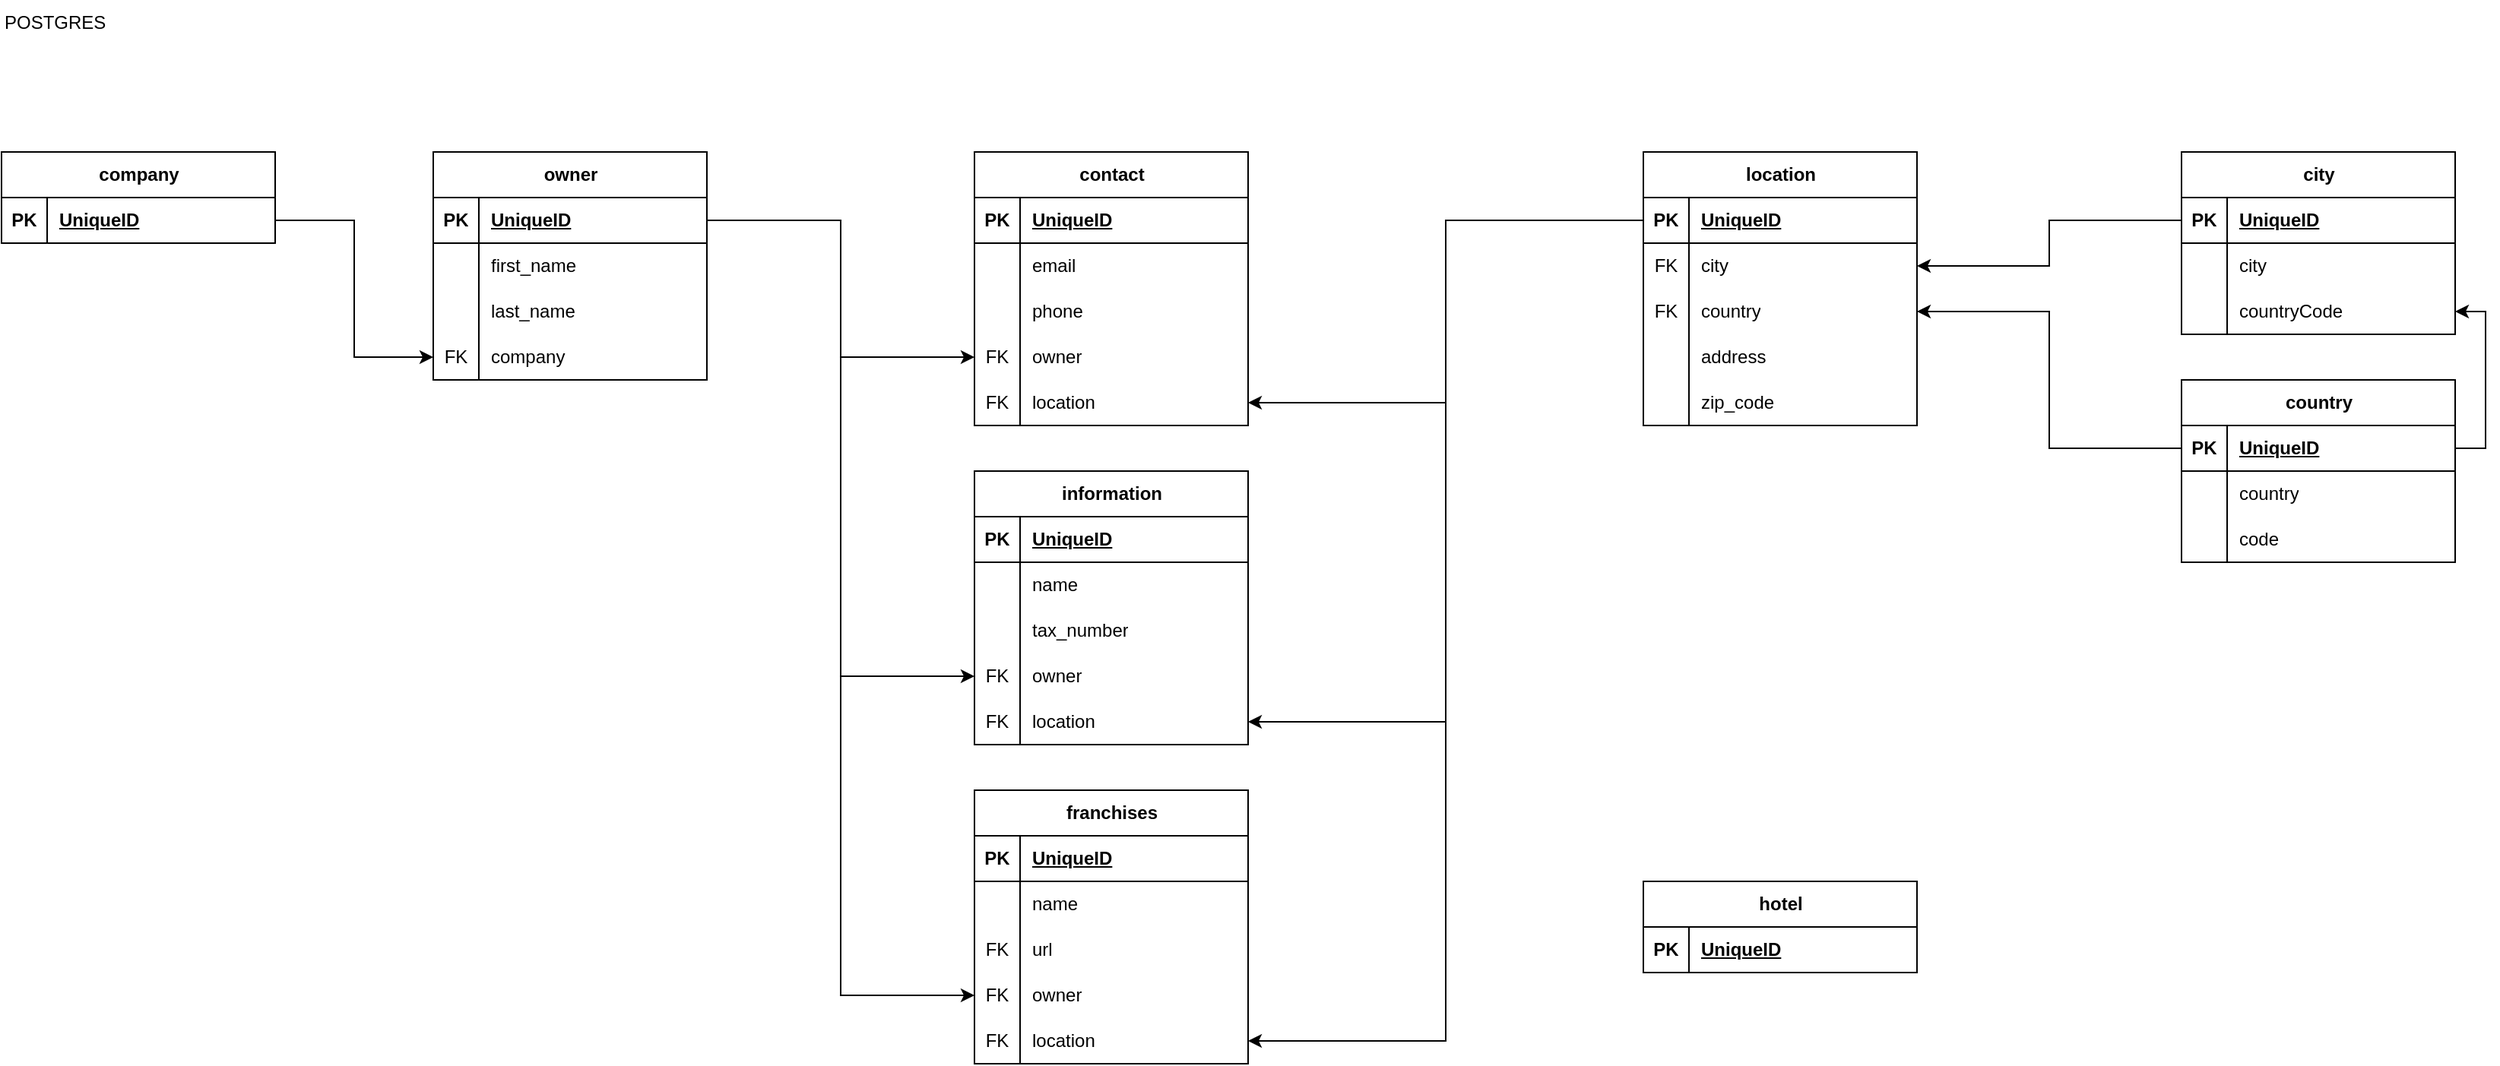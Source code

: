 <mxfile version="23.1.4" type="device">
  <diagram name="Página-1" id="Lu6jiRVJrtc0rcwJWDIR">
    <mxGraphModel dx="1461" dy="2094" grid="1" gridSize="10" guides="1" tooltips="1" connect="1" arrows="1" fold="1" page="1" pageScale="1" pageWidth="827" pageHeight="1169" math="0" shadow="0">
      <root>
        <mxCell id="0" />
        <mxCell id="1" parent="0" />
        <mxCell id="Efpk-ryuuagRvLYs-nq7-1" value="POSTGRES" style="text;html=1;align=left;verticalAlign=middle;resizable=0;points=[];autosize=1;strokeColor=none;fillColor=none;" parent="1" vertex="1">
          <mxGeometry x="40" y="-120" width="90" height="30" as="geometry" />
        </mxCell>
        <mxCell id="Efpk-ryuuagRvLYs-nq7-3" value="company" style="shape=table;startSize=30;container=1;collapsible=1;childLayout=tableLayout;fixedRows=1;rowLines=0;fontStyle=1;align=center;resizeLast=1;html=1;" parent="1" vertex="1">
          <mxGeometry x="40" y="-20" width="180" height="60" as="geometry" />
        </mxCell>
        <mxCell id="Efpk-ryuuagRvLYs-nq7-4" value="" style="shape=tableRow;horizontal=0;startSize=0;swimlaneHead=0;swimlaneBody=0;fillColor=none;collapsible=0;dropTarget=0;points=[[0,0.5],[1,0.5]];portConstraint=eastwest;top=0;left=0;right=0;bottom=1;" parent="Efpk-ryuuagRvLYs-nq7-3" vertex="1">
          <mxGeometry y="30" width="180" height="30" as="geometry" />
        </mxCell>
        <mxCell id="Efpk-ryuuagRvLYs-nq7-5" value="PK" style="shape=partialRectangle;connectable=0;fillColor=none;top=0;left=0;bottom=0;right=0;fontStyle=1;overflow=hidden;whiteSpace=wrap;html=1;" parent="Efpk-ryuuagRvLYs-nq7-4" vertex="1">
          <mxGeometry width="30" height="30" as="geometry">
            <mxRectangle width="30" height="30" as="alternateBounds" />
          </mxGeometry>
        </mxCell>
        <mxCell id="Efpk-ryuuagRvLYs-nq7-6" value="UniqueID" style="shape=partialRectangle;connectable=0;fillColor=none;top=0;left=0;bottom=0;right=0;align=left;spacingLeft=6;fontStyle=5;overflow=hidden;whiteSpace=wrap;html=1;" parent="Efpk-ryuuagRvLYs-nq7-4" vertex="1">
          <mxGeometry x="30" width="150" height="30" as="geometry">
            <mxRectangle width="150" height="30" as="alternateBounds" />
          </mxGeometry>
        </mxCell>
        <mxCell id="Efpk-ryuuagRvLYs-nq7-16" value="owner" style="shape=table;startSize=30;container=1;collapsible=1;childLayout=tableLayout;fixedRows=1;rowLines=0;fontStyle=1;align=center;resizeLast=1;html=1;" parent="1" vertex="1">
          <mxGeometry x="324" y="-20" width="180" height="150" as="geometry" />
        </mxCell>
        <mxCell id="Efpk-ryuuagRvLYs-nq7-17" value="" style="shape=tableRow;horizontal=0;startSize=0;swimlaneHead=0;swimlaneBody=0;fillColor=none;collapsible=0;dropTarget=0;points=[[0,0.5],[1,0.5]];portConstraint=eastwest;top=0;left=0;right=0;bottom=1;" parent="Efpk-ryuuagRvLYs-nq7-16" vertex="1">
          <mxGeometry y="30" width="180" height="30" as="geometry" />
        </mxCell>
        <mxCell id="Efpk-ryuuagRvLYs-nq7-18" value="PK" style="shape=partialRectangle;connectable=0;fillColor=none;top=0;left=0;bottom=0;right=0;fontStyle=1;overflow=hidden;whiteSpace=wrap;html=1;" parent="Efpk-ryuuagRvLYs-nq7-17" vertex="1">
          <mxGeometry width="30" height="30" as="geometry">
            <mxRectangle width="30" height="30" as="alternateBounds" />
          </mxGeometry>
        </mxCell>
        <mxCell id="Efpk-ryuuagRvLYs-nq7-19" value="UniqueID" style="shape=partialRectangle;connectable=0;fillColor=none;top=0;left=0;bottom=0;right=0;align=left;spacingLeft=6;fontStyle=5;overflow=hidden;whiteSpace=wrap;html=1;" parent="Efpk-ryuuagRvLYs-nq7-17" vertex="1">
          <mxGeometry x="30" width="150" height="30" as="geometry">
            <mxRectangle width="150" height="30" as="alternateBounds" />
          </mxGeometry>
        </mxCell>
        <mxCell id="Efpk-ryuuagRvLYs-nq7-20" value="" style="shape=tableRow;horizontal=0;startSize=0;swimlaneHead=0;swimlaneBody=0;fillColor=none;collapsible=0;dropTarget=0;points=[[0,0.5],[1,0.5]];portConstraint=eastwest;top=0;left=0;right=0;bottom=0;" parent="Efpk-ryuuagRvLYs-nq7-16" vertex="1">
          <mxGeometry y="60" width="180" height="30" as="geometry" />
        </mxCell>
        <mxCell id="Efpk-ryuuagRvLYs-nq7-21" value="" style="shape=partialRectangle;connectable=0;fillColor=none;top=0;left=0;bottom=0;right=0;editable=1;overflow=hidden;whiteSpace=wrap;html=1;" parent="Efpk-ryuuagRvLYs-nq7-20" vertex="1">
          <mxGeometry width="30" height="30" as="geometry">
            <mxRectangle width="30" height="30" as="alternateBounds" />
          </mxGeometry>
        </mxCell>
        <mxCell id="Efpk-ryuuagRvLYs-nq7-22" value="first_name" style="shape=partialRectangle;connectable=0;fillColor=none;top=0;left=0;bottom=0;right=0;align=left;spacingLeft=6;overflow=hidden;whiteSpace=wrap;html=1;" parent="Efpk-ryuuagRvLYs-nq7-20" vertex="1">
          <mxGeometry x="30" width="150" height="30" as="geometry">
            <mxRectangle width="150" height="30" as="alternateBounds" />
          </mxGeometry>
        </mxCell>
        <mxCell id="Efpk-ryuuagRvLYs-nq7-23" style="shape=tableRow;horizontal=0;startSize=0;swimlaneHead=0;swimlaneBody=0;fillColor=none;collapsible=0;dropTarget=0;points=[[0,0.5],[1,0.5]];portConstraint=eastwest;top=0;left=0;right=0;bottom=0;" parent="Efpk-ryuuagRvLYs-nq7-16" vertex="1">
          <mxGeometry y="90" width="180" height="30" as="geometry" />
        </mxCell>
        <mxCell id="Efpk-ryuuagRvLYs-nq7-24" style="shape=partialRectangle;connectable=0;fillColor=none;top=0;left=0;bottom=0;right=0;editable=1;overflow=hidden;whiteSpace=wrap;html=1;" parent="Efpk-ryuuagRvLYs-nq7-23" vertex="1">
          <mxGeometry width="30" height="30" as="geometry">
            <mxRectangle width="30" height="30" as="alternateBounds" />
          </mxGeometry>
        </mxCell>
        <mxCell id="Efpk-ryuuagRvLYs-nq7-25" value="last_name" style="shape=partialRectangle;connectable=0;fillColor=none;top=0;left=0;bottom=0;right=0;align=left;spacingLeft=6;overflow=hidden;whiteSpace=wrap;html=1;" parent="Efpk-ryuuagRvLYs-nq7-23" vertex="1">
          <mxGeometry x="30" width="150" height="30" as="geometry">
            <mxRectangle width="150" height="30" as="alternateBounds" />
          </mxGeometry>
        </mxCell>
        <mxCell id="Efpk-ryuuagRvLYs-nq7-26" style="shape=tableRow;horizontal=0;startSize=0;swimlaneHead=0;swimlaneBody=0;fillColor=none;collapsible=0;dropTarget=0;points=[[0,0.5],[1,0.5]];portConstraint=eastwest;top=0;left=0;right=0;bottom=0;" parent="Efpk-ryuuagRvLYs-nq7-16" vertex="1">
          <mxGeometry y="120" width="180" height="30" as="geometry" />
        </mxCell>
        <mxCell id="Efpk-ryuuagRvLYs-nq7-27" value="FK" style="shape=partialRectangle;connectable=0;fillColor=none;top=0;left=0;bottom=0;right=0;editable=1;overflow=hidden;whiteSpace=wrap;html=1;" parent="Efpk-ryuuagRvLYs-nq7-26" vertex="1">
          <mxGeometry width="30" height="30" as="geometry">
            <mxRectangle width="30" height="30" as="alternateBounds" />
          </mxGeometry>
        </mxCell>
        <mxCell id="Efpk-ryuuagRvLYs-nq7-28" value="company" style="shape=partialRectangle;connectable=0;fillColor=none;top=0;left=0;bottom=0;right=0;align=left;spacingLeft=6;overflow=hidden;whiteSpace=wrap;html=1;" parent="Efpk-ryuuagRvLYs-nq7-26" vertex="1">
          <mxGeometry x="30" width="150" height="30" as="geometry">
            <mxRectangle width="150" height="30" as="alternateBounds" />
          </mxGeometry>
        </mxCell>
        <mxCell id="Efpk-ryuuagRvLYs-nq7-35" style="edgeStyle=orthogonalEdgeStyle;rounded=0;orthogonalLoop=1;jettySize=auto;html=1;" parent="1" source="Efpk-ryuuagRvLYs-nq7-4" target="Efpk-ryuuagRvLYs-nq7-26" edge="1">
          <mxGeometry relative="1" as="geometry" />
        </mxCell>
        <mxCell id="Efpk-ryuuagRvLYs-nq7-36" value="contact" style="shape=table;startSize=30;container=1;collapsible=1;childLayout=tableLayout;fixedRows=1;rowLines=0;fontStyle=1;align=center;resizeLast=1;html=1;" parent="1" vertex="1">
          <mxGeometry x="680" y="-20" width="180" height="180" as="geometry" />
        </mxCell>
        <mxCell id="Efpk-ryuuagRvLYs-nq7-37" value="" style="shape=tableRow;horizontal=0;startSize=0;swimlaneHead=0;swimlaneBody=0;fillColor=none;collapsible=0;dropTarget=0;points=[[0,0.5],[1,0.5]];portConstraint=eastwest;top=0;left=0;right=0;bottom=1;" parent="Efpk-ryuuagRvLYs-nq7-36" vertex="1">
          <mxGeometry y="30" width="180" height="30" as="geometry" />
        </mxCell>
        <mxCell id="Efpk-ryuuagRvLYs-nq7-38" value="PK" style="shape=partialRectangle;connectable=0;fillColor=none;top=0;left=0;bottom=0;right=0;fontStyle=1;overflow=hidden;whiteSpace=wrap;html=1;" parent="Efpk-ryuuagRvLYs-nq7-37" vertex="1">
          <mxGeometry width="30" height="30" as="geometry">
            <mxRectangle width="30" height="30" as="alternateBounds" />
          </mxGeometry>
        </mxCell>
        <mxCell id="Efpk-ryuuagRvLYs-nq7-39" value="UniqueID" style="shape=partialRectangle;connectable=0;fillColor=none;top=0;left=0;bottom=0;right=0;align=left;spacingLeft=6;fontStyle=5;overflow=hidden;whiteSpace=wrap;html=1;" parent="Efpk-ryuuagRvLYs-nq7-37" vertex="1">
          <mxGeometry x="30" width="150" height="30" as="geometry">
            <mxRectangle width="150" height="30" as="alternateBounds" />
          </mxGeometry>
        </mxCell>
        <mxCell id="Efpk-ryuuagRvLYs-nq7-40" value="" style="shape=tableRow;horizontal=0;startSize=0;swimlaneHead=0;swimlaneBody=0;fillColor=none;collapsible=0;dropTarget=0;points=[[0,0.5],[1,0.5]];portConstraint=eastwest;top=0;left=0;right=0;bottom=0;" parent="Efpk-ryuuagRvLYs-nq7-36" vertex="1">
          <mxGeometry y="60" width="180" height="30" as="geometry" />
        </mxCell>
        <mxCell id="Efpk-ryuuagRvLYs-nq7-41" value="" style="shape=partialRectangle;connectable=0;fillColor=none;top=0;left=0;bottom=0;right=0;editable=1;overflow=hidden;whiteSpace=wrap;html=1;" parent="Efpk-ryuuagRvLYs-nq7-40" vertex="1">
          <mxGeometry width="30" height="30" as="geometry">
            <mxRectangle width="30" height="30" as="alternateBounds" />
          </mxGeometry>
        </mxCell>
        <mxCell id="Efpk-ryuuagRvLYs-nq7-42" value="email" style="shape=partialRectangle;connectable=0;fillColor=none;top=0;left=0;bottom=0;right=0;align=left;spacingLeft=6;overflow=hidden;whiteSpace=wrap;html=1;" parent="Efpk-ryuuagRvLYs-nq7-40" vertex="1">
          <mxGeometry x="30" width="150" height="30" as="geometry">
            <mxRectangle width="150" height="30" as="alternateBounds" />
          </mxGeometry>
        </mxCell>
        <mxCell id="Efpk-ryuuagRvLYs-nq7-43" style="shape=tableRow;horizontal=0;startSize=0;swimlaneHead=0;swimlaneBody=0;fillColor=none;collapsible=0;dropTarget=0;points=[[0,0.5],[1,0.5]];portConstraint=eastwest;top=0;left=0;right=0;bottom=0;" parent="Efpk-ryuuagRvLYs-nq7-36" vertex="1">
          <mxGeometry y="90" width="180" height="30" as="geometry" />
        </mxCell>
        <mxCell id="Efpk-ryuuagRvLYs-nq7-44" style="shape=partialRectangle;connectable=0;fillColor=none;top=0;left=0;bottom=0;right=0;editable=1;overflow=hidden;whiteSpace=wrap;html=1;" parent="Efpk-ryuuagRvLYs-nq7-43" vertex="1">
          <mxGeometry width="30" height="30" as="geometry">
            <mxRectangle width="30" height="30" as="alternateBounds" />
          </mxGeometry>
        </mxCell>
        <mxCell id="Efpk-ryuuagRvLYs-nq7-45" value="phone" style="shape=partialRectangle;connectable=0;fillColor=none;top=0;left=0;bottom=0;right=0;align=left;spacingLeft=6;overflow=hidden;whiteSpace=wrap;html=1;" parent="Efpk-ryuuagRvLYs-nq7-43" vertex="1">
          <mxGeometry x="30" width="150" height="30" as="geometry">
            <mxRectangle width="150" height="30" as="alternateBounds" />
          </mxGeometry>
        </mxCell>
        <mxCell id="Efpk-ryuuagRvLYs-nq7-46" style="shape=tableRow;horizontal=0;startSize=0;swimlaneHead=0;swimlaneBody=0;fillColor=none;collapsible=0;dropTarget=0;points=[[0,0.5],[1,0.5]];portConstraint=eastwest;top=0;left=0;right=0;bottom=0;" parent="Efpk-ryuuagRvLYs-nq7-36" vertex="1">
          <mxGeometry y="120" width="180" height="30" as="geometry" />
        </mxCell>
        <mxCell id="Efpk-ryuuagRvLYs-nq7-47" value="FK" style="shape=partialRectangle;connectable=0;fillColor=none;top=0;left=0;bottom=0;right=0;editable=1;overflow=hidden;whiteSpace=wrap;html=1;" parent="Efpk-ryuuagRvLYs-nq7-46" vertex="1">
          <mxGeometry width="30" height="30" as="geometry">
            <mxRectangle width="30" height="30" as="alternateBounds" />
          </mxGeometry>
        </mxCell>
        <mxCell id="Efpk-ryuuagRvLYs-nq7-48" value="owner" style="shape=partialRectangle;connectable=0;fillColor=none;top=0;left=0;bottom=0;right=0;align=left;spacingLeft=6;overflow=hidden;whiteSpace=wrap;html=1;" parent="Efpk-ryuuagRvLYs-nq7-46" vertex="1">
          <mxGeometry x="30" width="150" height="30" as="geometry">
            <mxRectangle width="150" height="30" as="alternateBounds" />
          </mxGeometry>
        </mxCell>
        <mxCell id="Efpk-ryuuagRvLYs-nq7-83" style="shape=tableRow;horizontal=0;startSize=0;swimlaneHead=0;swimlaneBody=0;fillColor=none;collapsible=0;dropTarget=0;points=[[0,0.5],[1,0.5]];portConstraint=eastwest;top=0;left=0;right=0;bottom=0;" parent="Efpk-ryuuagRvLYs-nq7-36" vertex="1">
          <mxGeometry y="150" width="180" height="30" as="geometry" />
        </mxCell>
        <mxCell id="Efpk-ryuuagRvLYs-nq7-84" value="FK" style="shape=partialRectangle;connectable=0;fillColor=none;top=0;left=0;bottom=0;right=0;editable=1;overflow=hidden;whiteSpace=wrap;html=1;" parent="Efpk-ryuuagRvLYs-nq7-83" vertex="1">
          <mxGeometry width="30" height="30" as="geometry">
            <mxRectangle width="30" height="30" as="alternateBounds" />
          </mxGeometry>
        </mxCell>
        <mxCell id="Efpk-ryuuagRvLYs-nq7-85" value="location" style="shape=partialRectangle;connectable=0;fillColor=none;top=0;left=0;bottom=0;right=0;align=left;spacingLeft=6;overflow=hidden;whiteSpace=wrap;html=1;" parent="Efpk-ryuuagRvLYs-nq7-83" vertex="1">
          <mxGeometry x="30" width="150" height="30" as="geometry">
            <mxRectangle width="150" height="30" as="alternateBounds" />
          </mxGeometry>
        </mxCell>
        <mxCell id="Efpk-ryuuagRvLYs-nq7-50" value="location" style="shape=table;startSize=30;container=1;collapsible=1;childLayout=tableLayout;fixedRows=1;rowLines=0;fontStyle=1;align=center;resizeLast=1;html=1;" parent="1" vertex="1">
          <mxGeometry x="1120" y="-20" width="180" height="180" as="geometry" />
        </mxCell>
        <mxCell id="Efpk-ryuuagRvLYs-nq7-51" value="" style="shape=tableRow;horizontal=0;startSize=0;swimlaneHead=0;swimlaneBody=0;fillColor=none;collapsible=0;dropTarget=0;points=[[0,0.5],[1,0.5]];portConstraint=eastwest;top=0;left=0;right=0;bottom=1;" parent="Efpk-ryuuagRvLYs-nq7-50" vertex="1">
          <mxGeometry y="30" width="180" height="30" as="geometry" />
        </mxCell>
        <mxCell id="Efpk-ryuuagRvLYs-nq7-52" value="PK" style="shape=partialRectangle;connectable=0;fillColor=none;top=0;left=0;bottom=0;right=0;fontStyle=1;overflow=hidden;whiteSpace=wrap;html=1;" parent="Efpk-ryuuagRvLYs-nq7-51" vertex="1">
          <mxGeometry width="30" height="30" as="geometry">
            <mxRectangle width="30" height="30" as="alternateBounds" />
          </mxGeometry>
        </mxCell>
        <mxCell id="Efpk-ryuuagRvLYs-nq7-53" value="UniqueID" style="shape=partialRectangle;connectable=0;fillColor=none;top=0;left=0;bottom=0;right=0;align=left;spacingLeft=6;fontStyle=5;overflow=hidden;whiteSpace=wrap;html=1;" parent="Efpk-ryuuagRvLYs-nq7-51" vertex="1">
          <mxGeometry x="30" width="150" height="30" as="geometry">
            <mxRectangle width="150" height="30" as="alternateBounds" />
          </mxGeometry>
        </mxCell>
        <mxCell id="Efpk-ryuuagRvLYs-nq7-54" value="" style="shape=tableRow;horizontal=0;startSize=0;swimlaneHead=0;swimlaneBody=0;fillColor=none;collapsible=0;dropTarget=0;points=[[0,0.5],[1,0.5]];portConstraint=eastwest;top=0;left=0;right=0;bottom=0;" parent="Efpk-ryuuagRvLYs-nq7-50" vertex="1">
          <mxGeometry y="60" width="180" height="30" as="geometry" />
        </mxCell>
        <mxCell id="Efpk-ryuuagRvLYs-nq7-55" value="FK" style="shape=partialRectangle;connectable=0;fillColor=none;top=0;left=0;bottom=0;right=0;editable=1;overflow=hidden;whiteSpace=wrap;html=1;" parent="Efpk-ryuuagRvLYs-nq7-54" vertex="1">
          <mxGeometry width="30" height="30" as="geometry">
            <mxRectangle width="30" height="30" as="alternateBounds" />
          </mxGeometry>
        </mxCell>
        <mxCell id="Efpk-ryuuagRvLYs-nq7-56" value="city" style="shape=partialRectangle;connectable=0;fillColor=none;top=0;left=0;bottom=0;right=0;align=left;spacingLeft=6;overflow=hidden;whiteSpace=wrap;html=1;" parent="Efpk-ryuuagRvLYs-nq7-54" vertex="1">
          <mxGeometry x="30" width="150" height="30" as="geometry">
            <mxRectangle width="150" height="30" as="alternateBounds" />
          </mxGeometry>
        </mxCell>
        <mxCell id="Efpk-ryuuagRvLYs-nq7-57" style="shape=tableRow;horizontal=0;startSize=0;swimlaneHead=0;swimlaneBody=0;fillColor=none;collapsible=0;dropTarget=0;points=[[0,0.5],[1,0.5]];portConstraint=eastwest;top=0;left=0;right=0;bottom=0;" parent="Efpk-ryuuagRvLYs-nq7-50" vertex="1">
          <mxGeometry y="90" width="180" height="30" as="geometry" />
        </mxCell>
        <mxCell id="Efpk-ryuuagRvLYs-nq7-58" value="FK" style="shape=partialRectangle;connectable=0;fillColor=none;top=0;left=0;bottom=0;right=0;editable=1;overflow=hidden;whiteSpace=wrap;html=1;" parent="Efpk-ryuuagRvLYs-nq7-57" vertex="1">
          <mxGeometry width="30" height="30" as="geometry">
            <mxRectangle width="30" height="30" as="alternateBounds" />
          </mxGeometry>
        </mxCell>
        <mxCell id="Efpk-ryuuagRvLYs-nq7-59" value="country" style="shape=partialRectangle;connectable=0;fillColor=none;top=0;left=0;bottom=0;right=0;align=left;spacingLeft=6;overflow=hidden;whiteSpace=wrap;html=1;" parent="Efpk-ryuuagRvLYs-nq7-57" vertex="1">
          <mxGeometry x="30" width="150" height="30" as="geometry">
            <mxRectangle width="150" height="30" as="alternateBounds" />
          </mxGeometry>
        </mxCell>
        <mxCell id="Efpk-ryuuagRvLYs-nq7-60" style="shape=tableRow;horizontal=0;startSize=0;swimlaneHead=0;swimlaneBody=0;fillColor=none;collapsible=0;dropTarget=0;points=[[0,0.5],[1,0.5]];portConstraint=eastwest;top=0;left=0;right=0;bottom=0;" parent="Efpk-ryuuagRvLYs-nq7-50" vertex="1">
          <mxGeometry y="120" width="180" height="30" as="geometry" />
        </mxCell>
        <mxCell id="Efpk-ryuuagRvLYs-nq7-61" value="" style="shape=partialRectangle;connectable=0;fillColor=none;top=0;left=0;bottom=0;right=0;editable=1;overflow=hidden;whiteSpace=wrap;html=1;" parent="Efpk-ryuuagRvLYs-nq7-60" vertex="1">
          <mxGeometry width="30" height="30" as="geometry">
            <mxRectangle width="30" height="30" as="alternateBounds" />
          </mxGeometry>
        </mxCell>
        <mxCell id="Efpk-ryuuagRvLYs-nq7-62" value="address" style="shape=partialRectangle;connectable=0;fillColor=none;top=0;left=0;bottom=0;right=0;align=left;spacingLeft=6;overflow=hidden;whiteSpace=wrap;html=1;" parent="Efpk-ryuuagRvLYs-nq7-60" vertex="1">
          <mxGeometry x="30" width="150" height="30" as="geometry">
            <mxRectangle width="150" height="30" as="alternateBounds" />
          </mxGeometry>
        </mxCell>
        <mxCell id="Efpk-ryuuagRvLYs-nq7-63" style="shape=tableRow;horizontal=0;startSize=0;swimlaneHead=0;swimlaneBody=0;fillColor=none;collapsible=0;dropTarget=0;points=[[0,0.5],[1,0.5]];portConstraint=eastwest;top=0;left=0;right=0;bottom=0;" parent="Efpk-ryuuagRvLYs-nq7-50" vertex="1">
          <mxGeometry y="150" width="180" height="30" as="geometry" />
        </mxCell>
        <mxCell id="Efpk-ryuuagRvLYs-nq7-64" style="shape=partialRectangle;connectable=0;fillColor=none;top=0;left=0;bottom=0;right=0;editable=1;overflow=hidden;whiteSpace=wrap;html=1;" parent="Efpk-ryuuagRvLYs-nq7-63" vertex="1">
          <mxGeometry width="30" height="30" as="geometry">
            <mxRectangle width="30" height="30" as="alternateBounds" />
          </mxGeometry>
        </mxCell>
        <mxCell id="Efpk-ryuuagRvLYs-nq7-65" value="zip_code" style="shape=partialRectangle;connectable=0;fillColor=none;top=0;left=0;bottom=0;right=0;align=left;spacingLeft=6;overflow=hidden;whiteSpace=wrap;html=1;" parent="Efpk-ryuuagRvLYs-nq7-63" vertex="1">
          <mxGeometry x="30" width="150" height="30" as="geometry">
            <mxRectangle width="150" height="30" as="alternateBounds" />
          </mxGeometry>
        </mxCell>
        <mxCell id="Efpk-ryuuagRvLYs-nq7-70" value="information" style="shape=table;startSize=30;container=1;collapsible=1;childLayout=tableLayout;fixedRows=1;rowLines=0;fontStyle=1;align=center;resizeLast=1;html=1;" parent="1" vertex="1">
          <mxGeometry x="680" y="190" width="180" height="180" as="geometry" />
        </mxCell>
        <mxCell id="Efpk-ryuuagRvLYs-nq7-71" value="" style="shape=tableRow;horizontal=0;startSize=0;swimlaneHead=0;swimlaneBody=0;fillColor=none;collapsible=0;dropTarget=0;points=[[0,0.5],[1,0.5]];portConstraint=eastwest;top=0;left=0;right=0;bottom=1;" parent="Efpk-ryuuagRvLYs-nq7-70" vertex="1">
          <mxGeometry y="30" width="180" height="30" as="geometry" />
        </mxCell>
        <mxCell id="Efpk-ryuuagRvLYs-nq7-72" value="PK" style="shape=partialRectangle;connectable=0;fillColor=none;top=0;left=0;bottom=0;right=0;fontStyle=1;overflow=hidden;whiteSpace=wrap;html=1;" parent="Efpk-ryuuagRvLYs-nq7-71" vertex="1">
          <mxGeometry width="30" height="30" as="geometry">
            <mxRectangle width="30" height="30" as="alternateBounds" />
          </mxGeometry>
        </mxCell>
        <mxCell id="Efpk-ryuuagRvLYs-nq7-73" value="UniqueID" style="shape=partialRectangle;connectable=0;fillColor=none;top=0;left=0;bottom=0;right=0;align=left;spacingLeft=6;fontStyle=5;overflow=hidden;whiteSpace=wrap;html=1;" parent="Efpk-ryuuagRvLYs-nq7-71" vertex="1">
          <mxGeometry x="30" width="150" height="30" as="geometry">
            <mxRectangle width="150" height="30" as="alternateBounds" />
          </mxGeometry>
        </mxCell>
        <mxCell id="Efpk-ryuuagRvLYs-nq7-74" value="" style="shape=tableRow;horizontal=0;startSize=0;swimlaneHead=0;swimlaneBody=0;fillColor=none;collapsible=0;dropTarget=0;points=[[0,0.5],[1,0.5]];portConstraint=eastwest;top=0;left=0;right=0;bottom=0;" parent="Efpk-ryuuagRvLYs-nq7-70" vertex="1">
          <mxGeometry y="60" width="180" height="30" as="geometry" />
        </mxCell>
        <mxCell id="Efpk-ryuuagRvLYs-nq7-75" value="" style="shape=partialRectangle;connectable=0;fillColor=none;top=0;left=0;bottom=0;right=0;editable=1;overflow=hidden;whiteSpace=wrap;html=1;" parent="Efpk-ryuuagRvLYs-nq7-74" vertex="1">
          <mxGeometry width="30" height="30" as="geometry">
            <mxRectangle width="30" height="30" as="alternateBounds" />
          </mxGeometry>
        </mxCell>
        <mxCell id="Efpk-ryuuagRvLYs-nq7-76" value="name" style="shape=partialRectangle;connectable=0;fillColor=none;top=0;left=0;bottom=0;right=0;align=left;spacingLeft=6;overflow=hidden;whiteSpace=wrap;html=1;" parent="Efpk-ryuuagRvLYs-nq7-74" vertex="1">
          <mxGeometry x="30" width="150" height="30" as="geometry">
            <mxRectangle width="150" height="30" as="alternateBounds" />
          </mxGeometry>
        </mxCell>
        <mxCell id="Efpk-ryuuagRvLYs-nq7-77" style="shape=tableRow;horizontal=0;startSize=0;swimlaneHead=0;swimlaneBody=0;fillColor=none;collapsible=0;dropTarget=0;points=[[0,0.5],[1,0.5]];portConstraint=eastwest;top=0;left=0;right=0;bottom=0;" parent="Efpk-ryuuagRvLYs-nq7-70" vertex="1">
          <mxGeometry y="90" width="180" height="30" as="geometry" />
        </mxCell>
        <mxCell id="Efpk-ryuuagRvLYs-nq7-78" style="shape=partialRectangle;connectable=0;fillColor=none;top=0;left=0;bottom=0;right=0;editable=1;overflow=hidden;whiteSpace=wrap;html=1;" parent="Efpk-ryuuagRvLYs-nq7-77" vertex="1">
          <mxGeometry width="30" height="30" as="geometry">
            <mxRectangle width="30" height="30" as="alternateBounds" />
          </mxGeometry>
        </mxCell>
        <mxCell id="Efpk-ryuuagRvLYs-nq7-79" value="tax_number" style="shape=partialRectangle;connectable=0;fillColor=none;top=0;left=0;bottom=0;right=0;align=left;spacingLeft=6;overflow=hidden;whiteSpace=wrap;html=1;" parent="Efpk-ryuuagRvLYs-nq7-77" vertex="1">
          <mxGeometry x="30" width="150" height="30" as="geometry">
            <mxRectangle width="150" height="30" as="alternateBounds" />
          </mxGeometry>
        </mxCell>
        <mxCell id="Efpk-ryuuagRvLYs-nq7-80" style="shape=tableRow;horizontal=0;startSize=0;swimlaneHead=0;swimlaneBody=0;fillColor=none;collapsible=0;dropTarget=0;points=[[0,0.5],[1,0.5]];portConstraint=eastwest;top=0;left=0;right=0;bottom=0;" parent="Efpk-ryuuagRvLYs-nq7-70" vertex="1">
          <mxGeometry y="120" width="180" height="30" as="geometry" />
        </mxCell>
        <mxCell id="Efpk-ryuuagRvLYs-nq7-81" value="FK" style="shape=partialRectangle;connectable=0;fillColor=none;top=0;left=0;bottom=0;right=0;editable=1;overflow=hidden;whiteSpace=wrap;html=1;" parent="Efpk-ryuuagRvLYs-nq7-80" vertex="1">
          <mxGeometry width="30" height="30" as="geometry">
            <mxRectangle width="30" height="30" as="alternateBounds" />
          </mxGeometry>
        </mxCell>
        <mxCell id="Efpk-ryuuagRvLYs-nq7-82" value="owner" style="shape=partialRectangle;connectable=0;fillColor=none;top=0;left=0;bottom=0;right=0;align=left;spacingLeft=6;overflow=hidden;whiteSpace=wrap;html=1;" parent="Efpk-ryuuagRvLYs-nq7-80" vertex="1">
          <mxGeometry x="30" width="150" height="30" as="geometry">
            <mxRectangle width="150" height="30" as="alternateBounds" />
          </mxGeometry>
        </mxCell>
        <mxCell id="Efpk-ryuuagRvLYs-nq7-87" style="shape=tableRow;horizontal=0;startSize=0;swimlaneHead=0;swimlaneBody=0;fillColor=none;collapsible=0;dropTarget=0;points=[[0,0.5],[1,0.5]];portConstraint=eastwest;top=0;left=0;right=0;bottom=0;" parent="Efpk-ryuuagRvLYs-nq7-70" vertex="1">
          <mxGeometry y="150" width="180" height="30" as="geometry" />
        </mxCell>
        <mxCell id="Efpk-ryuuagRvLYs-nq7-88" value="FK" style="shape=partialRectangle;connectable=0;fillColor=none;top=0;left=0;bottom=0;right=0;editable=1;overflow=hidden;whiteSpace=wrap;html=1;" parent="Efpk-ryuuagRvLYs-nq7-87" vertex="1">
          <mxGeometry width="30" height="30" as="geometry">
            <mxRectangle width="30" height="30" as="alternateBounds" />
          </mxGeometry>
        </mxCell>
        <mxCell id="Efpk-ryuuagRvLYs-nq7-89" value="location" style="shape=partialRectangle;connectable=0;fillColor=none;top=0;left=0;bottom=0;right=0;align=left;spacingLeft=6;overflow=hidden;whiteSpace=wrap;html=1;" parent="Efpk-ryuuagRvLYs-nq7-87" vertex="1">
          <mxGeometry x="30" width="150" height="30" as="geometry">
            <mxRectangle width="150" height="30" as="alternateBounds" />
          </mxGeometry>
        </mxCell>
        <mxCell id="Efpk-ryuuagRvLYs-nq7-117" value="franchises" style="shape=table;startSize=30;container=1;collapsible=1;childLayout=tableLayout;fixedRows=1;rowLines=0;fontStyle=1;align=center;resizeLast=1;html=1;" parent="1" vertex="1">
          <mxGeometry x="680" y="400" width="180" height="180" as="geometry" />
        </mxCell>
        <mxCell id="Efpk-ryuuagRvLYs-nq7-118" value="" style="shape=tableRow;horizontal=0;startSize=0;swimlaneHead=0;swimlaneBody=0;fillColor=none;collapsible=0;dropTarget=0;points=[[0,0.5],[1,0.5]];portConstraint=eastwest;top=0;left=0;right=0;bottom=1;" parent="Efpk-ryuuagRvLYs-nq7-117" vertex="1">
          <mxGeometry y="30" width="180" height="30" as="geometry" />
        </mxCell>
        <mxCell id="Efpk-ryuuagRvLYs-nq7-119" value="PK" style="shape=partialRectangle;connectable=0;fillColor=none;top=0;left=0;bottom=0;right=0;fontStyle=1;overflow=hidden;whiteSpace=wrap;html=1;" parent="Efpk-ryuuagRvLYs-nq7-118" vertex="1">
          <mxGeometry width="30" height="30" as="geometry">
            <mxRectangle width="30" height="30" as="alternateBounds" />
          </mxGeometry>
        </mxCell>
        <mxCell id="Efpk-ryuuagRvLYs-nq7-120" value="UniqueID" style="shape=partialRectangle;connectable=0;fillColor=none;top=0;left=0;bottom=0;right=0;align=left;spacingLeft=6;fontStyle=5;overflow=hidden;whiteSpace=wrap;html=1;" parent="Efpk-ryuuagRvLYs-nq7-118" vertex="1">
          <mxGeometry x="30" width="150" height="30" as="geometry">
            <mxRectangle width="150" height="30" as="alternateBounds" />
          </mxGeometry>
        </mxCell>
        <mxCell id="Efpk-ryuuagRvLYs-nq7-121" value="" style="shape=tableRow;horizontal=0;startSize=0;swimlaneHead=0;swimlaneBody=0;fillColor=none;collapsible=0;dropTarget=0;points=[[0,0.5],[1,0.5]];portConstraint=eastwest;top=0;left=0;right=0;bottom=0;" parent="Efpk-ryuuagRvLYs-nq7-117" vertex="1">
          <mxGeometry y="60" width="180" height="30" as="geometry" />
        </mxCell>
        <mxCell id="Efpk-ryuuagRvLYs-nq7-122" value="" style="shape=partialRectangle;connectable=0;fillColor=none;top=0;left=0;bottom=0;right=0;editable=1;overflow=hidden;whiteSpace=wrap;html=1;" parent="Efpk-ryuuagRvLYs-nq7-121" vertex="1">
          <mxGeometry width="30" height="30" as="geometry">
            <mxRectangle width="30" height="30" as="alternateBounds" />
          </mxGeometry>
        </mxCell>
        <mxCell id="Efpk-ryuuagRvLYs-nq7-123" value="name" style="shape=partialRectangle;connectable=0;fillColor=none;top=0;left=0;bottom=0;right=0;align=left;spacingLeft=6;overflow=hidden;whiteSpace=wrap;html=1;" parent="Efpk-ryuuagRvLYs-nq7-121" vertex="1">
          <mxGeometry x="30" width="150" height="30" as="geometry">
            <mxRectangle width="150" height="30" as="alternateBounds" />
          </mxGeometry>
        </mxCell>
        <mxCell id="Efpk-ryuuagRvLYs-nq7-124" style="shape=tableRow;horizontal=0;startSize=0;swimlaneHead=0;swimlaneBody=0;fillColor=none;collapsible=0;dropTarget=0;points=[[0,0.5],[1,0.5]];portConstraint=eastwest;top=0;left=0;right=0;bottom=0;" parent="Efpk-ryuuagRvLYs-nq7-117" vertex="1">
          <mxGeometry y="90" width="180" height="30" as="geometry" />
        </mxCell>
        <mxCell id="Efpk-ryuuagRvLYs-nq7-125" value="FK" style="shape=partialRectangle;connectable=0;fillColor=none;top=0;left=0;bottom=0;right=0;editable=1;overflow=hidden;whiteSpace=wrap;html=1;" parent="Efpk-ryuuagRvLYs-nq7-124" vertex="1">
          <mxGeometry width="30" height="30" as="geometry">
            <mxRectangle width="30" height="30" as="alternateBounds" />
          </mxGeometry>
        </mxCell>
        <mxCell id="Efpk-ryuuagRvLYs-nq7-126" value="url" style="shape=partialRectangle;connectable=0;fillColor=none;top=0;left=0;bottom=0;right=0;align=left;spacingLeft=6;overflow=hidden;whiteSpace=wrap;html=1;" parent="Efpk-ryuuagRvLYs-nq7-124" vertex="1">
          <mxGeometry x="30" width="150" height="30" as="geometry">
            <mxRectangle width="150" height="30" as="alternateBounds" />
          </mxGeometry>
        </mxCell>
        <mxCell id="Efpk-ryuuagRvLYs-nq7-133" style="shape=tableRow;horizontal=0;startSize=0;swimlaneHead=0;swimlaneBody=0;fillColor=none;collapsible=0;dropTarget=0;points=[[0,0.5],[1,0.5]];portConstraint=eastwest;top=0;left=0;right=0;bottom=0;" parent="Efpk-ryuuagRvLYs-nq7-117" vertex="1">
          <mxGeometry y="120" width="180" height="30" as="geometry" />
        </mxCell>
        <mxCell id="Efpk-ryuuagRvLYs-nq7-134" value="FK" style="shape=partialRectangle;connectable=0;fillColor=none;top=0;left=0;bottom=0;right=0;editable=1;overflow=hidden;whiteSpace=wrap;html=1;" parent="Efpk-ryuuagRvLYs-nq7-133" vertex="1">
          <mxGeometry width="30" height="30" as="geometry">
            <mxRectangle width="30" height="30" as="alternateBounds" />
          </mxGeometry>
        </mxCell>
        <mxCell id="Efpk-ryuuagRvLYs-nq7-135" value="owner" style="shape=partialRectangle;connectable=0;fillColor=none;top=0;left=0;bottom=0;right=0;align=left;spacingLeft=6;overflow=hidden;whiteSpace=wrap;html=1;" parent="Efpk-ryuuagRvLYs-nq7-133" vertex="1">
          <mxGeometry x="30" width="150" height="30" as="geometry">
            <mxRectangle width="150" height="30" as="alternateBounds" />
          </mxGeometry>
        </mxCell>
        <mxCell id="Efpk-ryuuagRvLYs-nq7-127" style="shape=tableRow;horizontal=0;startSize=0;swimlaneHead=0;swimlaneBody=0;fillColor=none;collapsible=0;dropTarget=0;points=[[0,0.5],[1,0.5]];portConstraint=eastwest;top=0;left=0;right=0;bottom=0;" parent="Efpk-ryuuagRvLYs-nq7-117" vertex="1">
          <mxGeometry y="150" width="180" height="30" as="geometry" />
        </mxCell>
        <mxCell id="Efpk-ryuuagRvLYs-nq7-128" value="FK" style="shape=partialRectangle;connectable=0;fillColor=none;top=0;left=0;bottom=0;right=0;editable=1;overflow=hidden;whiteSpace=wrap;html=1;" parent="Efpk-ryuuagRvLYs-nq7-127" vertex="1">
          <mxGeometry width="30" height="30" as="geometry">
            <mxRectangle width="30" height="30" as="alternateBounds" />
          </mxGeometry>
        </mxCell>
        <mxCell id="Efpk-ryuuagRvLYs-nq7-129" value="location" style="shape=partialRectangle;connectable=0;fillColor=none;top=0;left=0;bottom=0;right=0;align=left;spacingLeft=6;overflow=hidden;whiteSpace=wrap;html=1;" parent="Efpk-ryuuagRvLYs-nq7-127" vertex="1">
          <mxGeometry x="30" width="150" height="30" as="geometry">
            <mxRectangle width="150" height="30" as="alternateBounds" />
          </mxGeometry>
        </mxCell>
        <mxCell id="Efpk-ryuuagRvLYs-nq7-136" style="edgeStyle=orthogonalEdgeStyle;rounded=0;orthogonalLoop=1;jettySize=auto;html=1;" parent="1" source="Efpk-ryuuagRvLYs-nq7-17" target="Efpk-ryuuagRvLYs-nq7-46" edge="1">
          <mxGeometry relative="1" as="geometry" />
        </mxCell>
        <mxCell id="Efpk-ryuuagRvLYs-nq7-137" style="edgeStyle=orthogonalEdgeStyle;rounded=0;orthogonalLoop=1;jettySize=auto;html=1;" parent="1" source="Efpk-ryuuagRvLYs-nq7-17" target="Efpk-ryuuagRvLYs-nq7-80" edge="1">
          <mxGeometry relative="1" as="geometry" />
        </mxCell>
        <mxCell id="Efpk-ryuuagRvLYs-nq7-138" style="edgeStyle=orthogonalEdgeStyle;rounded=0;orthogonalLoop=1;jettySize=auto;html=1;" parent="1" source="Efpk-ryuuagRvLYs-nq7-17" target="Efpk-ryuuagRvLYs-nq7-133" edge="1">
          <mxGeometry relative="1" as="geometry" />
        </mxCell>
        <mxCell id="Efpk-ryuuagRvLYs-nq7-142" style="edgeStyle=orthogonalEdgeStyle;rounded=0;orthogonalLoop=1;jettySize=auto;html=1;" parent="1" source="Efpk-ryuuagRvLYs-nq7-51" target="Efpk-ryuuagRvLYs-nq7-83" edge="1">
          <mxGeometry relative="1" as="geometry" />
        </mxCell>
        <mxCell id="Efpk-ryuuagRvLYs-nq7-143" style="edgeStyle=orthogonalEdgeStyle;rounded=0;orthogonalLoop=1;jettySize=auto;html=1;" parent="1" source="Efpk-ryuuagRvLYs-nq7-51" target="Efpk-ryuuagRvLYs-nq7-87" edge="1">
          <mxGeometry relative="1" as="geometry" />
        </mxCell>
        <mxCell id="Efpk-ryuuagRvLYs-nq7-144" style="edgeStyle=orthogonalEdgeStyle;rounded=0;orthogonalLoop=1;jettySize=auto;html=1;" parent="1" source="Efpk-ryuuagRvLYs-nq7-51" target="Efpk-ryuuagRvLYs-nq7-127" edge="1">
          <mxGeometry relative="1" as="geometry" />
        </mxCell>
        <mxCell id="Efpk-ryuuagRvLYs-nq7-145" value="city" style="shape=table;startSize=30;container=1;collapsible=1;childLayout=tableLayout;fixedRows=1;rowLines=0;fontStyle=1;align=center;resizeLast=1;html=1;" parent="1" vertex="1">
          <mxGeometry x="1474" y="-20" width="180" height="120" as="geometry" />
        </mxCell>
        <mxCell id="Efpk-ryuuagRvLYs-nq7-146" value="" style="shape=tableRow;horizontal=0;startSize=0;swimlaneHead=0;swimlaneBody=0;fillColor=none;collapsible=0;dropTarget=0;points=[[0,0.5],[1,0.5]];portConstraint=eastwest;top=0;left=0;right=0;bottom=1;" parent="Efpk-ryuuagRvLYs-nq7-145" vertex="1">
          <mxGeometry y="30" width="180" height="30" as="geometry" />
        </mxCell>
        <mxCell id="Efpk-ryuuagRvLYs-nq7-147" value="PK" style="shape=partialRectangle;connectable=0;fillColor=none;top=0;left=0;bottom=0;right=0;fontStyle=1;overflow=hidden;whiteSpace=wrap;html=1;" parent="Efpk-ryuuagRvLYs-nq7-146" vertex="1">
          <mxGeometry width="30" height="30" as="geometry">
            <mxRectangle width="30" height="30" as="alternateBounds" />
          </mxGeometry>
        </mxCell>
        <mxCell id="Efpk-ryuuagRvLYs-nq7-148" value="UniqueID" style="shape=partialRectangle;connectable=0;fillColor=none;top=0;left=0;bottom=0;right=0;align=left;spacingLeft=6;fontStyle=5;overflow=hidden;whiteSpace=wrap;html=1;" parent="Efpk-ryuuagRvLYs-nq7-146" vertex="1">
          <mxGeometry x="30" width="150" height="30" as="geometry">
            <mxRectangle width="150" height="30" as="alternateBounds" />
          </mxGeometry>
        </mxCell>
        <mxCell id="Efpk-ryuuagRvLYs-nq7-149" value="" style="shape=tableRow;horizontal=0;startSize=0;swimlaneHead=0;swimlaneBody=0;fillColor=none;collapsible=0;dropTarget=0;points=[[0,0.5],[1,0.5]];portConstraint=eastwest;top=0;left=0;right=0;bottom=0;" parent="Efpk-ryuuagRvLYs-nq7-145" vertex="1">
          <mxGeometry y="60" width="180" height="30" as="geometry" />
        </mxCell>
        <mxCell id="Efpk-ryuuagRvLYs-nq7-150" value="" style="shape=partialRectangle;connectable=0;fillColor=none;top=0;left=0;bottom=0;right=0;editable=1;overflow=hidden;whiteSpace=wrap;html=1;" parent="Efpk-ryuuagRvLYs-nq7-149" vertex="1">
          <mxGeometry width="30" height="30" as="geometry">
            <mxRectangle width="30" height="30" as="alternateBounds" />
          </mxGeometry>
        </mxCell>
        <mxCell id="Efpk-ryuuagRvLYs-nq7-151" value="city" style="shape=partialRectangle;connectable=0;fillColor=none;top=0;left=0;bottom=0;right=0;align=left;spacingLeft=6;overflow=hidden;whiteSpace=wrap;html=1;" parent="Efpk-ryuuagRvLYs-nq7-149" vertex="1">
          <mxGeometry x="30" width="150" height="30" as="geometry">
            <mxRectangle width="150" height="30" as="alternateBounds" />
          </mxGeometry>
        </mxCell>
        <mxCell id="z2Um-j-L-QcODdpeTp04-5" style="shape=tableRow;horizontal=0;startSize=0;swimlaneHead=0;swimlaneBody=0;fillColor=none;collapsible=0;dropTarget=0;points=[[0,0.5],[1,0.5]];portConstraint=eastwest;top=0;left=0;right=0;bottom=0;" vertex="1" parent="Efpk-ryuuagRvLYs-nq7-145">
          <mxGeometry y="90" width="180" height="30" as="geometry" />
        </mxCell>
        <mxCell id="z2Um-j-L-QcODdpeTp04-6" style="shape=partialRectangle;connectable=0;fillColor=none;top=0;left=0;bottom=0;right=0;editable=1;overflow=hidden;whiteSpace=wrap;html=1;" vertex="1" parent="z2Um-j-L-QcODdpeTp04-5">
          <mxGeometry width="30" height="30" as="geometry">
            <mxRectangle width="30" height="30" as="alternateBounds" />
          </mxGeometry>
        </mxCell>
        <mxCell id="z2Um-j-L-QcODdpeTp04-7" value="countryCode" style="shape=partialRectangle;connectable=0;fillColor=none;top=0;left=0;bottom=0;right=0;align=left;spacingLeft=6;overflow=hidden;whiteSpace=wrap;html=1;" vertex="1" parent="z2Um-j-L-QcODdpeTp04-5">
          <mxGeometry x="30" width="150" height="30" as="geometry">
            <mxRectangle width="150" height="30" as="alternateBounds" />
          </mxGeometry>
        </mxCell>
        <mxCell id="Efpk-ryuuagRvLYs-nq7-161" value="country" style="shape=table;startSize=30;container=1;collapsible=1;childLayout=tableLayout;fixedRows=1;rowLines=0;fontStyle=1;align=center;resizeLast=1;html=1;" parent="1" vertex="1">
          <mxGeometry x="1474" y="130" width="180" height="120" as="geometry" />
        </mxCell>
        <mxCell id="Efpk-ryuuagRvLYs-nq7-162" value="" style="shape=tableRow;horizontal=0;startSize=0;swimlaneHead=0;swimlaneBody=0;fillColor=none;collapsible=0;dropTarget=0;points=[[0,0.5],[1,0.5]];portConstraint=eastwest;top=0;left=0;right=0;bottom=1;" parent="Efpk-ryuuagRvLYs-nq7-161" vertex="1">
          <mxGeometry y="30" width="180" height="30" as="geometry" />
        </mxCell>
        <mxCell id="Efpk-ryuuagRvLYs-nq7-163" value="PK" style="shape=partialRectangle;connectable=0;fillColor=none;top=0;left=0;bottom=0;right=0;fontStyle=1;overflow=hidden;whiteSpace=wrap;html=1;" parent="Efpk-ryuuagRvLYs-nq7-162" vertex="1">
          <mxGeometry width="30" height="30" as="geometry">
            <mxRectangle width="30" height="30" as="alternateBounds" />
          </mxGeometry>
        </mxCell>
        <mxCell id="Efpk-ryuuagRvLYs-nq7-164" value="UniqueID" style="shape=partialRectangle;connectable=0;fillColor=none;top=0;left=0;bottom=0;right=0;align=left;spacingLeft=6;fontStyle=5;overflow=hidden;whiteSpace=wrap;html=1;" parent="Efpk-ryuuagRvLYs-nq7-162" vertex="1">
          <mxGeometry x="30" width="150" height="30" as="geometry">
            <mxRectangle width="150" height="30" as="alternateBounds" />
          </mxGeometry>
        </mxCell>
        <mxCell id="Efpk-ryuuagRvLYs-nq7-165" value="" style="shape=tableRow;horizontal=0;startSize=0;swimlaneHead=0;swimlaneBody=0;fillColor=none;collapsible=0;dropTarget=0;points=[[0,0.5],[1,0.5]];portConstraint=eastwest;top=0;left=0;right=0;bottom=0;" parent="Efpk-ryuuagRvLYs-nq7-161" vertex="1">
          <mxGeometry y="60" width="180" height="30" as="geometry" />
        </mxCell>
        <mxCell id="Efpk-ryuuagRvLYs-nq7-166" value="" style="shape=partialRectangle;connectable=0;fillColor=none;top=0;left=0;bottom=0;right=0;editable=1;overflow=hidden;whiteSpace=wrap;html=1;" parent="Efpk-ryuuagRvLYs-nq7-165" vertex="1">
          <mxGeometry width="30" height="30" as="geometry">
            <mxRectangle width="30" height="30" as="alternateBounds" />
          </mxGeometry>
        </mxCell>
        <mxCell id="Efpk-ryuuagRvLYs-nq7-167" value="country" style="shape=partialRectangle;connectable=0;fillColor=none;top=0;left=0;bottom=0;right=0;align=left;spacingLeft=6;overflow=hidden;whiteSpace=wrap;html=1;" parent="Efpk-ryuuagRvLYs-nq7-165" vertex="1">
          <mxGeometry x="30" width="150" height="30" as="geometry">
            <mxRectangle width="150" height="30" as="alternateBounds" />
          </mxGeometry>
        </mxCell>
        <mxCell id="Efpk-ryuuagRvLYs-nq7-168" style="shape=tableRow;horizontal=0;startSize=0;swimlaneHead=0;swimlaneBody=0;fillColor=none;collapsible=0;dropTarget=0;points=[[0,0.5],[1,0.5]];portConstraint=eastwest;top=0;left=0;right=0;bottom=0;" parent="Efpk-ryuuagRvLYs-nq7-161" vertex="1">
          <mxGeometry y="90" width="180" height="30" as="geometry" />
        </mxCell>
        <mxCell id="Efpk-ryuuagRvLYs-nq7-169" style="shape=partialRectangle;connectable=0;fillColor=none;top=0;left=0;bottom=0;right=0;editable=1;overflow=hidden;whiteSpace=wrap;html=1;" parent="Efpk-ryuuagRvLYs-nq7-168" vertex="1">
          <mxGeometry width="30" height="30" as="geometry">
            <mxRectangle width="30" height="30" as="alternateBounds" />
          </mxGeometry>
        </mxCell>
        <mxCell id="Efpk-ryuuagRvLYs-nq7-170" value="code" style="shape=partialRectangle;connectable=0;fillColor=none;top=0;left=0;bottom=0;right=0;align=left;spacingLeft=6;overflow=hidden;whiteSpace=wrap;html=1;" parent="Efpk-ryuuagRvLYs-nq7-168" vertex="1">
          <mxGeometry x="30" width="150" height="30" as="geometry">
            <mxRectangle width="150" height="30" as="alternateBounds" />
          </mxGeometry>
        </mxCell>
        <mxCell id="Efpk-ryuuagRvLYs-nq7-171" style="edgeStyle=orthogonalEdgeStyle;rounded=0;orthogonalLoop=1;jettySize=auto;html=1;" parent="1" source="Efpk-ryuuagRvLYs-nq7-146" target="Efpk-ryuuagRvLYs-nq7-54" edge="1">
          <mxGeometry relative="1" as="geometry" />
        </mxCell>
        <mxCell id="Efpk-ryuuagRvLYs-nq7-172" style="edgeStyle=orthogonalEdgeStyle;rounded=0;orthogonalLoop=1;jettySize=auto;html=1;" parent="1" source="Efpk-ryuuagRvLYs-nq7-162" target="Efpk-ryuuagRvLYs-nq7-57" edge="1">
          <mxGeometry relative="1" as="geometry" />
        </mxCell>
        <mxCell id="z2Um-j-L-QcODdpeTp04-9" style="edgeStyle=orthogonalEdgeStyle;rounded=0;orthogonalLoop=1;jettySize=auto;html=1;entryX=1;entryY=0.5;entryDx=0;entryDy=0;" edge="1" parent="1" source="Efpk-ryuuagRvLYs-nq7-162" target="z2Um-j-L-QcODdpeTp04-5">
          <mxGeometry relative="1" as="geometry">
            <Array as="points">
              <mxPoint x="1674" y="175" />
              <mxPoint x="1674" y="85" />
            </Array>
          </mxGeometry>
        </mxCell>
        <mxCell id="z2Um-j-L-QcODdpeTp04-10" value="hotel" style="shape=table;startSize=30;container=1;collapsible=1;childLayout=tableLayout;fixedRows=1;rowLines=0;fontStyle=1;align=center;resizeLast=1;html=1;" vertex="1" parent="1">
          <mxGeometry x="1120" y="460" width="180" height="60" as="geometry" />
        </mxCell>
        <mxCell id="z2Um-j-L-QcODdpeTp04-11" value="" style="shape=tableRow;horizontal=0;startSize=0;swimlaneHead=0;swimlaneBody=0;fillColor=none;collapsible=0;dropTarget=0;points=[[0,0.5],[1,0.5]];portConstraint=eastwest;top=0;left=0;right=0;bottom=1;" vertex="1" parent="z2Um-j-L-QcODdpeTp04-10">
          <mxGeometry y="30" width="180" height="30" as="geometry" />
        </mxCell>
        <mxCell id="z2Um-j-L-QcODdpeTp04-12" value="PK" style="shape=partialRectangle;connectable=0;fillColor=none;top=0;left=0;bottom=0;right=0;fontStyle=1;overflow=hidden;whiteSpace=wrap;html=1;" vertex="1" parent="z2Um-j-L-QcODdpeTp04-11">
          <mxGeometry width="30" height="30" as="geometry">
            <mxRectangle width="30" height="30" as="alternateBounds" />
          </mxGeometry>
        </mxCell>
        <mxCell id="z2Um-j-L-QcODdpeTp04-13" value="UniqueID" style="shape=partialRectangle;connectable=0;fillColor=none;top=0;left=0;bottom=0;right=0;align=left;spacingLeft=6;fontStyle=5;overflow=hidden;whiteSpace=wrap;html=1;" vertex="1" parent="z2Um-j-L-QcODdpeTp04-11">
          <mxGeometry x="30" width="150" height="30" as="geometry">
            <mxRectangle width="150" height="30" as="alternateBounds" />
          </mxGeometry>
        </mxCell>
      </root>
    </mxGraphModel>
  </diagram>
</mxfile>
